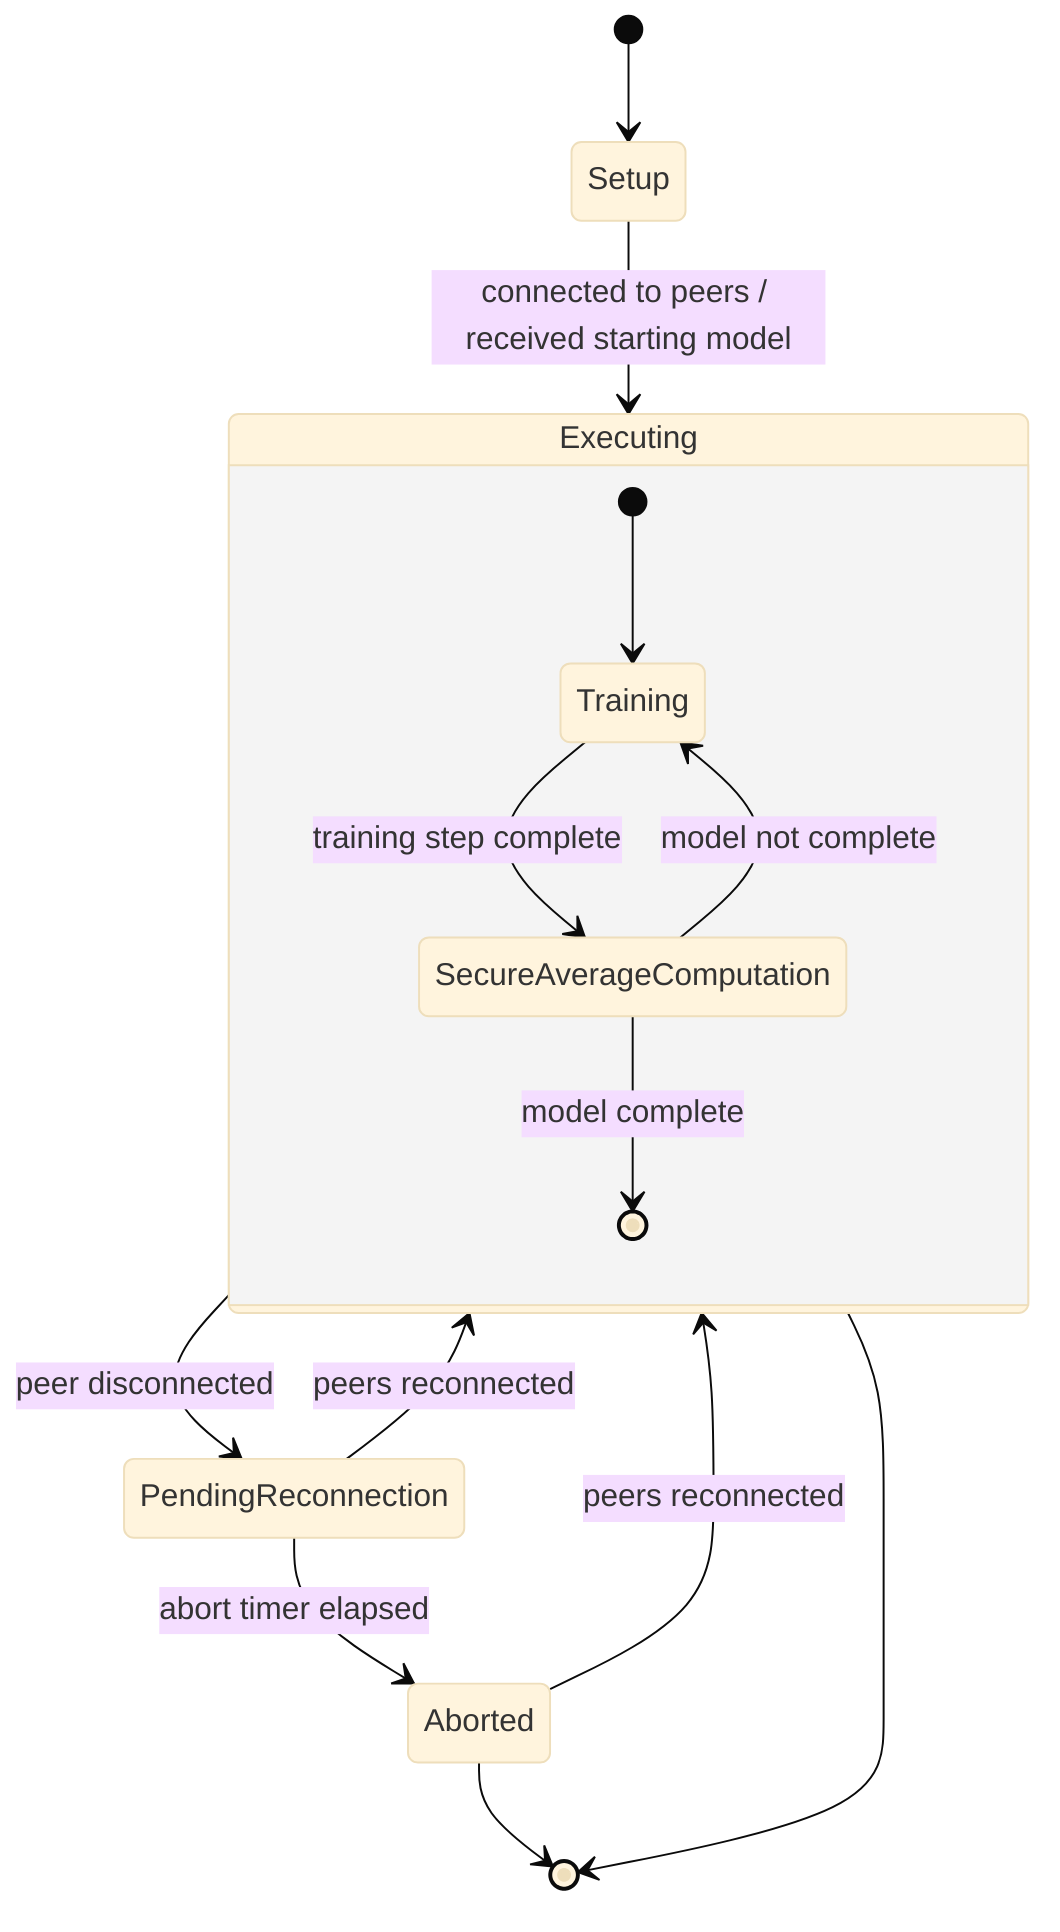 ---
config:
  theme: base
  look: classic
---
stateDiagram-v2
    [*] --> Setup

    Setup --> Executing : connected to peers / received starting model
    state Executing {
        [*] --> Training
        Training --> SecureAverageComputation : training step complete
        SecureAverageComputation --> Training : model not complete
        SecureAverageComputation --> [*] : model complete
    }
    Executing --> PendingReconnection : peer disconnected
    Executing --> [*]
    PendingReconnection --> Executing : peers reconnected
    PendingReconnection --> Aborted : abort timer elapsed
    Aborted --> Executing : peers reconnected
    Aborted --> [*]